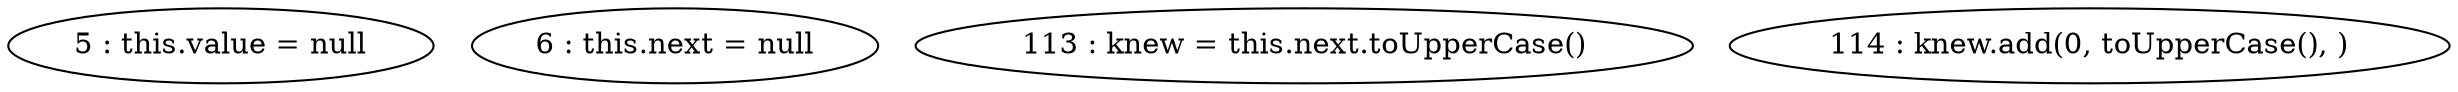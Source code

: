 digraph G {
"5 : this.value = null"
"6 : this.next = null"
"113 : knew = this.next.toUpperCase()"
"114 : knew.add(0, toUpperCase(), )"
}